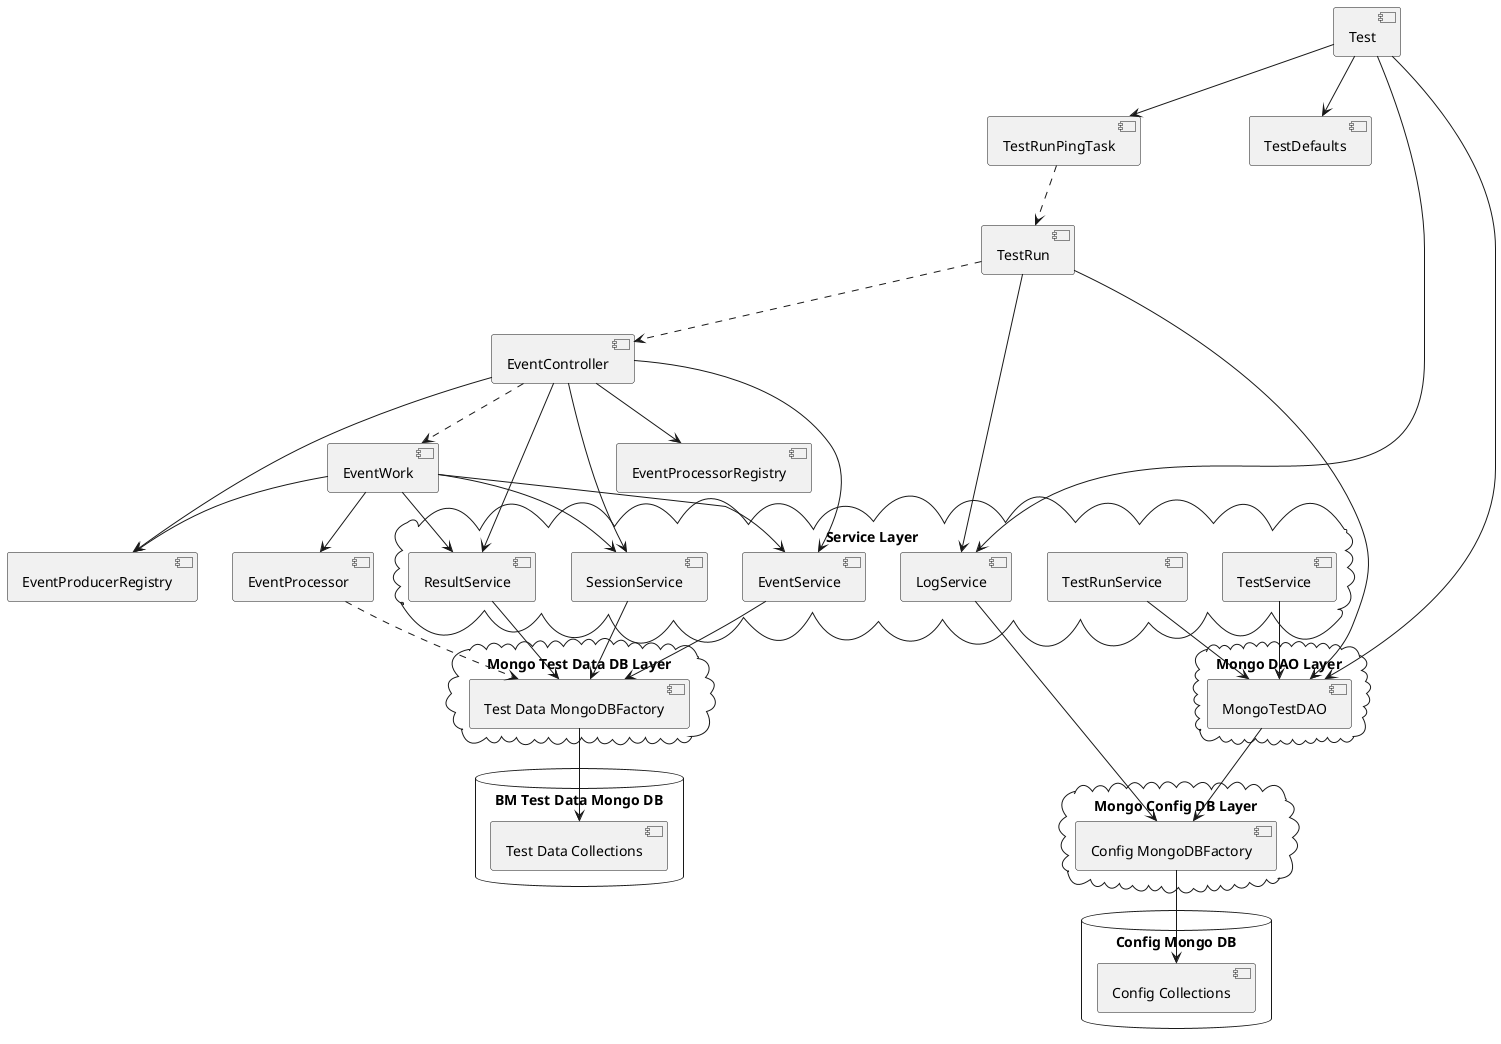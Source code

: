 @startuml


cloud "Service Layer"{
    [TestService]
    [LogService]
    [EventService]
    [SessionService]
    [ResultService]
    [TestRunService]
}

[EventController]

[Test]

[TestRunPingTask]

[TestRun]

[EventWork]

[EventProcessor]

[EventProducerRegistry]
[EventProcessorRegistry]

[TestDefaults]

cloud "Mongo DAO Layer"{
    [MongoTestDAO]
}

cloud "Mongo Config DB Layer"{
    [Config MongoDBFactory]
}

cloud "Mongo Test Data DB Layer"{
    [Test Data MongoDBFactory]
}

database "Config Mongo DB" {
    [Config Collections]
}

database "BM Test Data Mongo DB" {
    [Test Data Collections]
}


[TestService] --> [MongoTestDAO]

[Config MongoDBFactory] --> [Config Collections]
[Test Data MongoDBFactory] --> [Test Data Collections]

[LogService] --> [Config MongoDBFactory]
[MongoTestDAO] --> [Config MongoDBFactory]

[EventService] --> [Test Data MongoDBFactory]
[SessionService] --> [Test Data MongoDBFactory]
[ResultService] --> [Test Data MongoDBFactory]


[Test] --> [LogService]
[Test] --> [MongoTestDAO]
[Test] --> [TestRunPingTask]
[Test] --> [TestDefaults]

[TestRunPingTask] ..> [TestRun]

[TestRun] --> [MongoTestDAO]
[TestRun] --> [LogService]
[TestRun] ..> [EventController]

[EventController] --> [EventProcessorRegistry]
[EventController] --> [EventProducerRegistry]
[EventController] --> [EventService]
[EventController] --> [ResultService]
[EventController] --> [SessionService]
[EventController] ..> [EventWork]

[EventWork] --> [EventProcessor]
[EventWork] --> [EventProducerRegistry]
[EventWork] --> [EventService]
[EventWork] --> [ResultService]
[EventWork] --> [SessionService]

[TestRunService] --> [MongoTestDAO]
[EventProcessor] ..> [Test Data MongoDBFactory]
@enduml